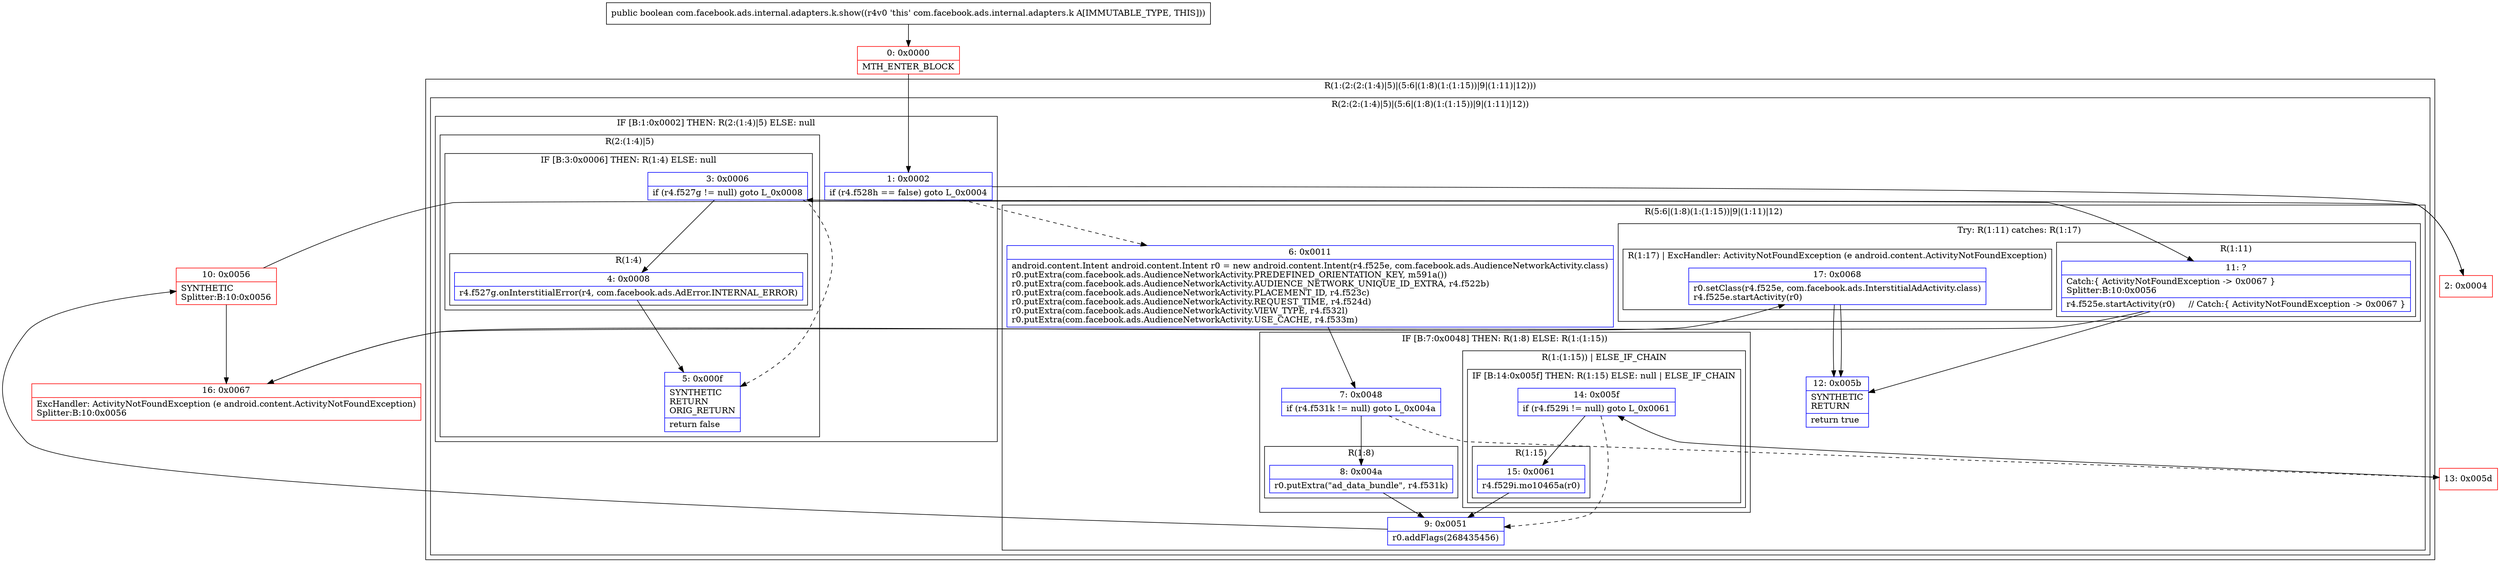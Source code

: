 digraph "CFG forcom.facebook.ads.internal.adapters.k.show()Z" {
subgraph cluster_Region_1214318499 {
label = "R(1:(2:(2:(1:4)|5)|(5:6|(1:8)(1:(1:15))|9|(1:11)|12)))";
node [shape=record,color=blue];
subgraph cluster_Region_1658169936 {
label = "R(2:(2:(1:4)|5)|(5:6|(1:8)(1:(1:15))|9|(1:11)|12))";
node [shape=record,color=blue];
subgraph cluster_IfRegion_621859331 {
label = "IF [B:1:0x0002] THEN: R(2:(1:4)|5) ELSE: null";
node [shape=record,color=blue];
Node_1 [shape=record,label="{1\:\ 0x0002|if (r4.f528h == false) goto L_0x0004\l}"];
subgraph cluster_Region_232801502 {
label = "R(2:(1:4)|5)";
node [shape=record,color=blue];
subgraph cluster_IfRegion_1308366558 {
label = "IF [B:3:0x0006] THEN: R(1:4) ELSE: null";
node [shape=record,color=blue];
Node_3 [shape=record,label="{3\:\ 0x0006|if (r4.f527g != null) goto L_0x0008\l}"];
subgraph cluster_Region_45392411 {
label = "R(1:4)";
node [shape=record,color=blue];
Node_4 [shape=record,label="{4\:\ 0x0008|r4.f527g.onInterstitialError(r4, com.facebook.ads.AdError.INTERNAL_ERROR)\l}"];
}
}
Node_5 [shape=record,label="{5\:\ 0x000f|SYNTHETIC\lRETURN\lORIG_RETURN\l|return false\l}"];
}
}
subgraph cluster_Region_187705170 {
label = "R(5:6|(1:8)(1:(1:15))|9|(1:11)|12)";
node [shape=record,color=blue];
Node_6 [shape=record,label="{6\:\ 0x0011|android.content.Intent android.content.Intent r0 = new android.content.Intent(r4.f525e, com.facebook.ads.AudienceNetworkActivity.class)\lr0.putExtra(com.facebook.ads.AudienceNetworkActivity.PREDEFINED_ORIENTATION_KEY, m591a())\lr0.putExtra(com.facebook.ads.AudienceNetworkActivity.AUDIENCE_NETWORK_UNIQUE_ID_EXTRA, r4.f522b)\lr0.putExtra(com.facebook.ads.AudienceNetworkActivity.PLACEMENT_ID, r4.f523c)\lr0.putExtra(com.facebook.ads.AudienceNetworkActivity.REQUEST_TIME, r4.f524d)\lr0.putExtra(com.facebook.ads.AudienceNetworkActivity.VIEW_TYPE, r4.f532l)\lr0.putExtra(com.facebook.ads.AudienceNetworkActivity.USE_CACHE, r4.f533m)\l}"];
subgraph cluster_IfRegion_555214980 {
label = "IF [B:7:0x0048] THEN: R(1:8) ELSE: R(1:(1:15))";
node [shape=record,color=blue];
Node_7 [shape=record,label="{7\:\ 0x0048|if (r4.f531k != null) goto L_0x004a\l}"];
subgraph cluster_Region_1121581066 {
label = "R(1:8)";
node [shape=record,color=blue];
Node_8 [shape=record,label="{8\:\ 0x004a|r0.putExtra(\"ad_data_bundle\", r4.f531k)\l}"];
}
subgraph cluster_Region_777952972 {
label = "R(1:(1:15)) | ELSE_IF_CHAIN\l";
node [shape=record,color=blue];
subgraph cluster_IfRegion_54077247 {
label = "IF [B:14:0x005f] THEN: R(1:15) ELSE: null | ELSE_IF_CHAIN\l";
node [shape=record,color=blue];
Node_14 [shape=record,label="{14\:\ 0x005f|if (r4.f529i != null) goto L_0x0061\l}"];
subgraph cluster_Region_580212938 {
label = "R(1:15)";
node [shape=record,color=blue];
Node_15 [shape=record,label="{15\:\ 0x0061|r4.f529i.mo10465a(r0)\l}"];
}
}
}
}
Node_9 [shape=record,label="{9\:\ 0x0051|r0.addFlags(268435456)\l}"];
subgraph cluster_TryCatchRegion_607840569 {
label = "Try: R(1:11) catches: R(1:17)";
node [shape=record,color=blue];
subgraph cluster_Region_2132957355 {
label = "R(1:11)";
node [shape=record,color=blue];
Node_11 [shape=record,label="{11\:\ ?|Catch:\{ ActivityNotFoundException \-\> 0x0067 \}\lSplitter:B:10:0x0056\l|r4.f525e.startActivity(r0)     \/\/ Catch:\{ ActivityNotFoundException \-\> 0x0067 \}\l}"];
}
subgraph cluster_Region_1965222570 {
label = "R(1:17) | ExcHandler: ActivityNotFoundException (e android.content.ActivityNotFoundException)\l";
node [shape=record,color=blue];
Node_17 [shape=record,label="{17\:\ 0x0068|r0.setClass(r4.f525e, com.facebook.ads.InterstitialAdActivity.class)\lr4.f525e.startActivity(r0)\l}"];
}
}
Node_12 [shape=record,label="{12\:\ 0x005b|SYNTHETIC\lRETURN\l|return true\l}"];
}
}
}
subgraph cluster_Region_1965222570 {
label = "R(1:17) | ExcHandler: ActivityNotFoundException (e android.content.ActivityNotFoundException)\l";
node [shape=record,color=blue];
Node_17 [shape=record,label="{17\:\ 0x0068|r0.setClass(r4.f525e, com.facebook.ads.InterstitialAdActivity.class)\lr4.f525e.startActivity(r0)\l}"];
}
Node_0 [shape=record,color=red,label="{0\:\ 0x0000|MTH_ENTER_BLOCK\l}"];
Node_2 [shape=record,color=red,label="{2\:\ 0x0004}"];
Node_10 [shape=record,color=red,label="{10\:\ 0x0056|SYNTHETIC\lSplitter:B:10:0x0056\l}"];
Node_13 [shape=record,color=red,label="{13\:\ 0x005d}"];
Node_16 [shape=record,color=red,label="{16\:\ 0x0067|ExcHandler: ActivityNotFoundException (e android.content.ActivityNotFoundException)\lSplitter:B:10:0x0056\l}"];
MethodNode[shape=record,label="{public boolean com.facebook.ads.internal.adapters.k.show((r4v0 'this' com.facebook.ads.internal.adapters.k A[IMMUTABLE_TYPE, THIS])) }"];
MethodNode -> Node_0;
Node_1 -> Node_2;
Node_1 -> Node_6[style=dashed];
Node_3 -> Node_4;
Node_3 -> Node_5[style=dashed];
Node_4 -> Node_5;
Node_6 -> Node_7;
Node_7 -> Node_8;
Node_7 -> Node_13[style=dashed];
Node_8 -> Node_9;
Node_14 -> Node_9[style=dashed];
Node_14 -> Node_15;
Node_15 -> Node_9;
Node_9 -> Node_10;
Node_11 -> Node_12;
Node_11 -> Node_16;
Node_17 -> Node_12;
Node_17 -> Node_12;
Node_0 -> Node_1;
Node_2 -> Node_3;
Node_10 -> Node_11;
Node_10 -> Node_16;
Node_13 -> Node_14;
Node_16 -> Node_17;
}

